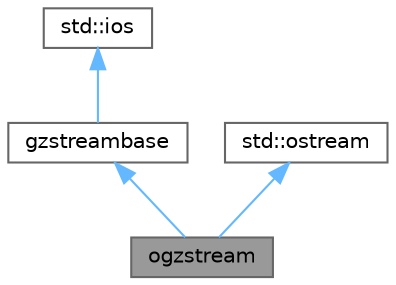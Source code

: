 digraph "ogzstream"
{
 // LATEX_PDF_SIZE
  bgcolor="transparent";
  edge [fontname=Helvetica,fontsize=10,labelfontname=Helvetica,labelfontsize=10];
  node [fontname=Helvetica,fontsize=10,shape=box,height=0.2,width=0.4];
  Node1 [label="ogzstream",height=0.2,width=0.4,color="gray40", fillcolor="grey60", style="filled", fontcolor="black",tooltip=" "];
  Node2 -> Node1 [dir="back",color="steelblue1",style="solid"];
  Node2 [label="gzstreambase",height=0.2,width=0.4,color="gray40", fillcolor="white", style="filled",URL="$classgzstreambase.html",tooltip=" "];
  Node3 -> Node2 [dir="back",color="steelblue1",style="solid"];
  Node3 [label="std::ios",height=0.2,width=0.4,color="gray40", fillcolor="white", style="filled",tooltip=" "];
  Node4 -> Node1 [dir="back",color="steelblue1",style="solid"];
  Node4 [label="std::ostream",height=0.2,width=0.4,color="gray40", fillcolor="white", style="filled",tooltip=" "];
}
